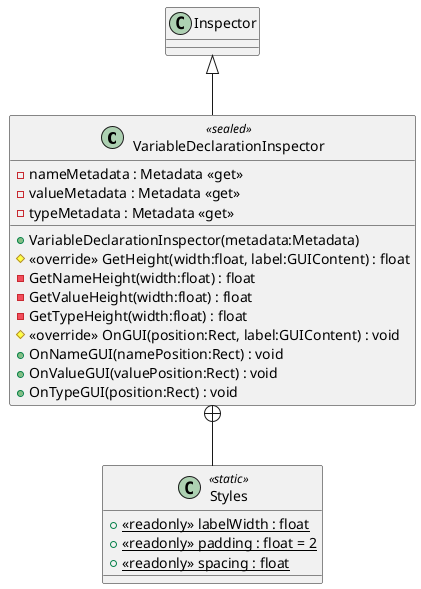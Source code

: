 @startuml
class VariableDeclarationInspector <<sealed>> {
    - nameMetadata : Metadata <<get>>
    - valueMetadata : Metadata <<get>>
    - typeMetadata : Metadata <<get>>
    + VariableDeclarationInspector(metadata:Metadata)
    # <<override>> GetHeight(width:float, label:GUIContent) : float
    - GetNameHeight(width:float) : float
    - GetValueHeight(width:float) : float
    - GetTypeHeight(width:float) : float
    # <<override>> OnGUI(position:Rect, label:GUIContent) : void
    + OnNameGUI(namePosition:Rect) : void
    + OnValueGUI(valuePosition:Rect) : void
    + OnTypeGUI(position:Rect) : void
}
class Styles <<static>> {
    + {static} <<readonly>> labelWidth : float
    + {static} <<readonly>> padding : float = 2
    + {static} <<readonly>> spacing : float
}
Inspector <|-- VariableDeclarationInspector
VariableDeclarationInspector +-- Styles
@enduml
